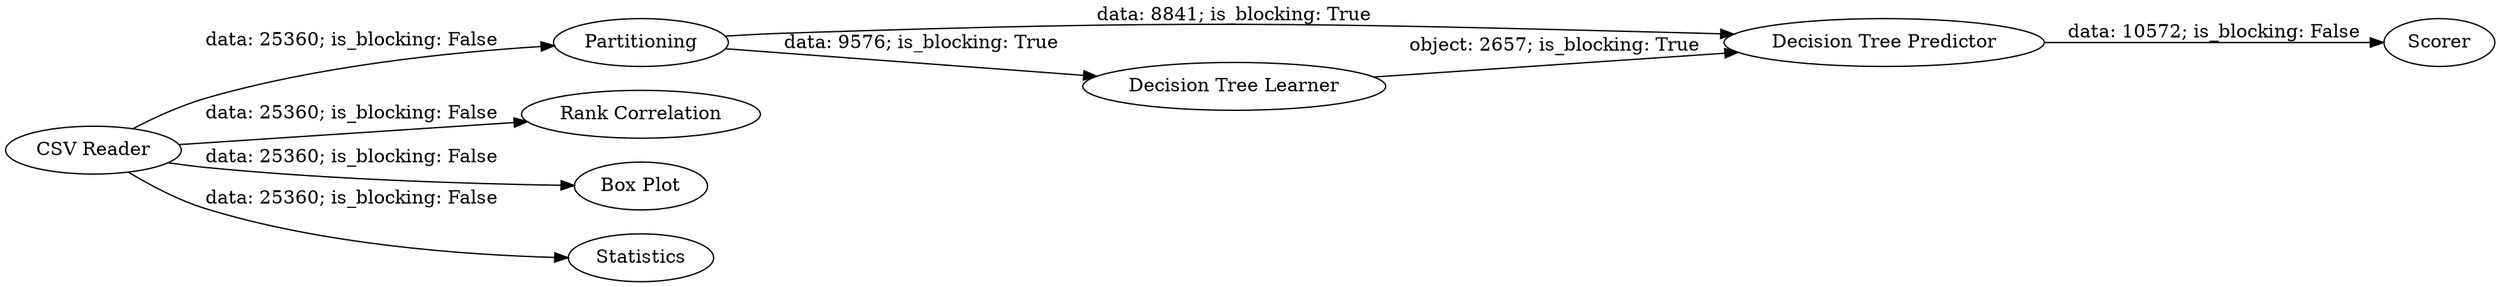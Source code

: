 digraph {
	"4294416571046572492_9" [label=Scorer]
	"4294416571046572492_6" [label=Partitioning]
	"4294416571046572492_1" [label="CSV Reader"]
	"4294416571046572492_4" [label="Rank Correlation"]
	"4294416571046572492_5" [label="Box Plot"]
	"4294416571046572492_8" [label="Decision Tree Predictor"]
	"4294416571046572492_2" [label=Statistics]
	"4294416571046572492_7" [label="Decision Tree Learner"]
	"4294416571046572492_1" -> "4294416571046572492_6" [label="data: 25360; is_blocking: False"]
	"4294416571046572492_1" -> "4294416571046572492_4" [label="data: 25360; is_blocking: False"]
	"4294416571046572492_8" -> "4294416571046572492_9" [label="data: 10572; is_blocking: False"]
	"4294416571046572492_7" -> "4294416571046572492_8" [label="object: 2657; is_blocking: True"]
	"4294416571046572492_1" -> "4294416571046572492_5" [label="data: 25360; is_blocking: False"]
	"4294416571046572492_6" -> "4294416571046572492_7" [label="data: 9576; is_blocking: True"]
	"4294416571046572492_1" -> "4294416571046572492_2" [label="data: 25360; is_blocking: False"]
	"4294416571046572492_6" -> "4294416571046572492_8" [label="data: 8841; is_blocking: True"]
	rankdir=LR
}
